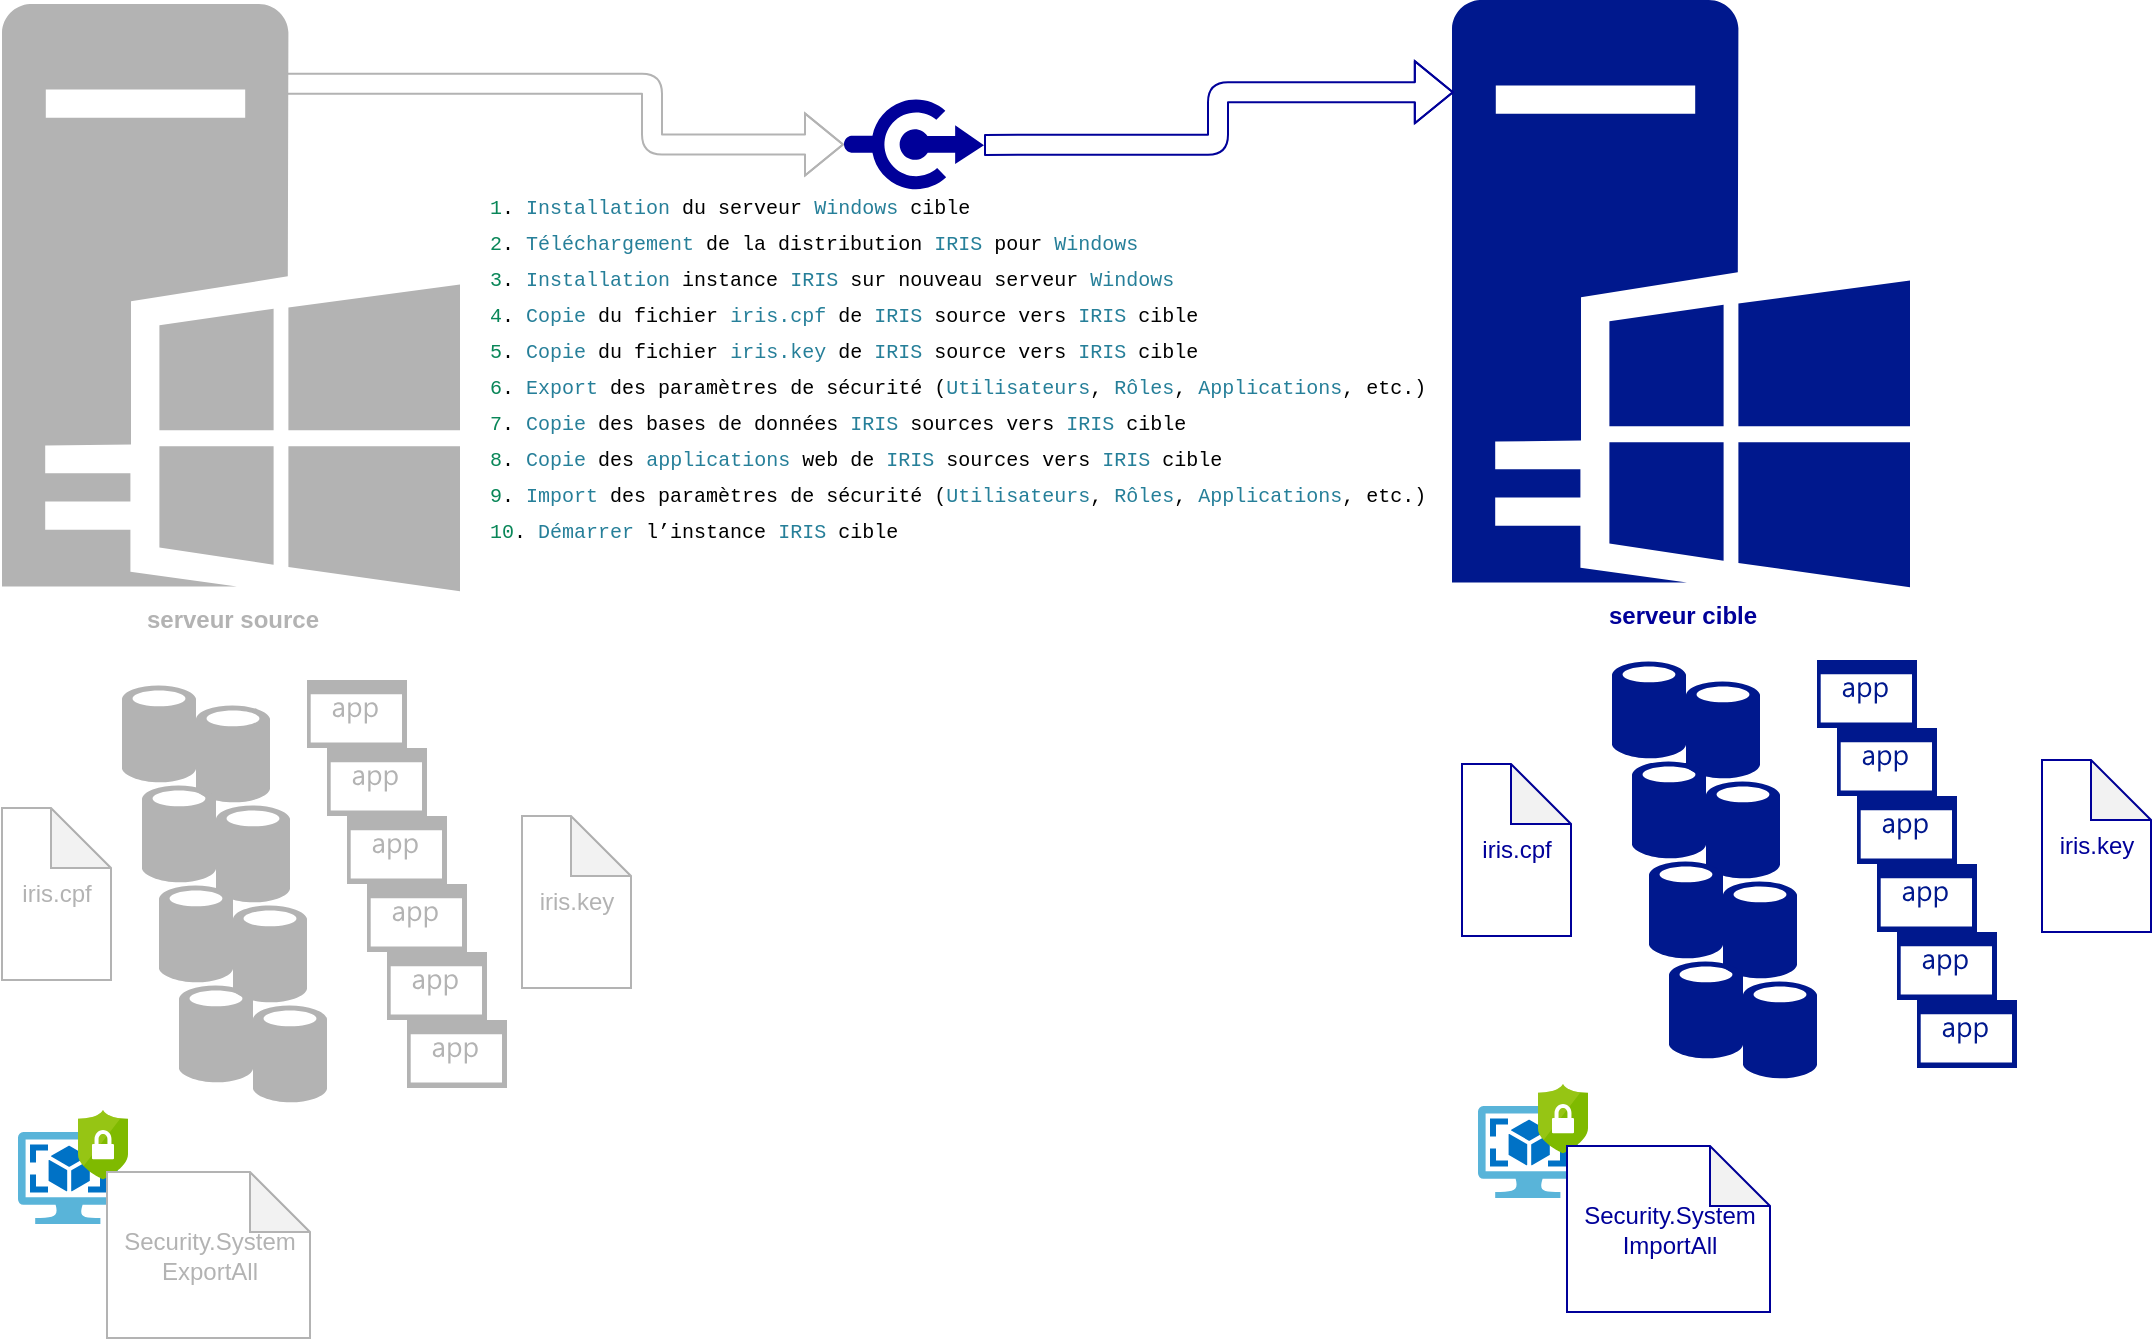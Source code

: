 <mxfile version="21.1.8" type="github">
  <diagram name="Page-1" id="I7xTnPxRHZJP-MAULyoQ">
    <mxGraphModel dx="1191" dy="738" grid="0" gridSize="10" guides="1" tooltips="1" connect="1" arrows="1" fold="1" page="1" pageScale="1" pageWidth="1169" pageHeight="827" math="0" shadow="0">
      <root>
        <mxCell id="0" />
        <mxCell id="1" parent="0" />
        <mxCell id="NS_PCVdNuBJ5CIJFDRs9-49" style="edgeStyle=orthogonalEdgeStyle;rounded=1;orthogonalLoop=1;jettySize=auto;html=1;shape=flexArrow;strokeColor=#B3B3B3;exitX=0.616;exitY=0.136;exitDx=0;exitDy=0;exitPerimeter=0;" parent="1" target="NS_PCVdNuBJ5CIJFDRs9-6" edge="1" source="NS_PCVdNuBJ5CIJFDRs9-2">
          <mxGeometry relative="1" as="geometry">
            <mxPoint x="239" y="161.395" as="sourcePoint" />
          </mxGeometry>
        </mxCell>
        <mxCell id="NS_PCVdNuBJ5CIJFDRs9-2" value="&lt;b&gt;&lt;font color=&quot;#b3b3b3&quot;&gt;serveur source&lt;/font&gt;&lt;/b&gt;" style="sketch=0;aspect=fixed;pointerEvents=1;shadow=0;dashed=0;html=1;strokeColor=none;labelPosition=center;verticalLabelPosition=bottom;verticalAlign=top;align=center;fillColor=#B3B3B3;shape=mxgraph.mscae.enterprise.windows_server" parent="1" vertex="1">
          <mxGeometry x="10" y="110" width="229" height="293.59" as="geometry" />
        </mxCell>
        <mxCell id="NS_PCVdNuBJ5CIJFDRs9-3" value="&lt;b&gt;&lt;font color=&quot;#000099&quot;&gt;serveur cible&lt;/font&gt;&lt;/b&gt;" style="sketch=0;aspect=fixed;pointerEvents=1;shadow=0;dashed=0;html=1;strokeColor=none;labelPosition=center;verticalLabelPosition=bottom;verticalAlign=top;align=center;fillColor=#00188D;shape=mxgraph.mscae.enterprise.windows_server" parent="1" vertex="1">
          <mxGeometry x="735" y="108" width="229" height="293.59" as="geometry" />
        </mxCell>
        <mxCell id="NS_PCVdNuBJ5CIJFDRs9-5" value="" style="sketch=0;aspect=fixed;pointerEvents=1;shadow=0;dashed=0;html=1;strokeColor=none;labelPosition=center;verticalLabelPosition=bottom;verticalAlign=top;align=center;fillColor=#00188D;shape=mxgraph.mscae.enterprise.database_generic" parent="1" vertex="1">
          <mxGeometry x="815" y="438" width="37" height="50" as="geometry" />
        </mxCell>
        <mxCell id="NS_PCVdNuBJ5CIJFDRs9-50" style="edgeStyle=orthogonalEdgeStyle;rounded=1;orthogonalLoop=1;jettySize=auto;html=1;exitX=1;exitY=0.505;exitDx=0;exitDy=0;exitPerimeter=0;entryX=0.004;entryY=0.157;entryDx=0;entryDy=0;entryPerimeter=0;shape=flexArrow;strokeColor=#000099;" parent="1" source="NS_PCVdNuBJ5CIJFDRs9-6" edge="1" target="NS_PCVdNuBJ5CIJFDRs9-3">
          <mxGeometry relative="1" as="geometry">
            <mxPoint x="713" y="160.795" as="targetPoint" />
          </mxGeometry>
        </mxCell>
        <mxCell id="NS_PCVdNuBJ5CIJFDRs9-6" value="" style="sketch=0;aspect=fixed;pointerEvents=1;shadow=0;dashed=0;html=1;strokeColor=none;labelPosition=center;verticalLabelPosition=bottom;verticalAlign=top;align=center;fillColor=#000099;shape=mxgraph.mscae.enterprise.connectors;direction=east;" parent="1" vertex="1">
          <mxGeometry x="431" y="156.4" width="70" height="47.6" as="geometry" />
        </mxCell>
        <mxCell id="NS_PCVdNuBJ5CIJFDRs9-10" value="" style="sketch=0;aspect=fixed;pointerEvents=1;shadow=0;dashed=0;html=1;strokeColor=none;labelPosition=center;verticalLabelPosition=bottom;verticalAlign=top;align=center;fillColor=#00188D;shape=mxgraph.mscae.enterprise.database_generic" parent="1" vertex="1">
          <mxGeometry x="852" y="448" width="37" height="50" as="geometry" />
        </mxCell>
        <mxCell id="NS_PCVdNuBJ5CIJFDRs9-17" value="" style="sketch=0;aspect=fixed;pointerEvents=1;shadow=0;dashed=0;html=1;strokeColor=none;labelPosition=center;verticalLabelPosition=bottom;verticalAlign=top;align=center;fillColor=#00188D;shape=mxgraph.mscae.enterprise.database_generic" parent="1" vertex="1">
          <mxGeometry x="825" y="488" width="37" height="50" as="geometry" />
        </mxCell>
        <mxCell id="NS_PCVdNuBJ5CIJFDRs9-18" value="" style="sketch=0;aspect=fixed;pointerEvents=1;shadow=0;dashed=0;html=1;strokeColor=none;labelPosition=center;verticalLabelPosition=bottom;verticalAlign=top;align=center;fillColor=#00188D;shape=mxgraph.mscae.enterprise.database_generic" parent="1" vertex="1">
          <mxGeometry x="862" y="498" width="37" height="50" as="geometry" />
        </mxCell>
        <mxCell id="NS_PCVdNuBJ5CIJFDRs9-19" value="" style="sketch=0;aspect=fixed;pointerEvents=1;shadow=0;dashed=0;html=1;strokeColor=none;labelPosition=center;verticalLabelPosition=bottom;verticalAlign=top;align=center;fillColor=#00188D;shape=mxgraph.mscae.enterprise.database_generic" parent="1" vertex="1">
          <mxGeometry x="833.5" y="538" width="37" height="50" as="geometry" />
        </mxCell>
        <mxCell id="NS_PCVdNuBJ5CIJFDRs9-20" value="" style="sketch=0;aspect=fixed;pointerEvents=1;shadow=0;dashed=0;html=1;strokeColor=none;labelPosition=center;verticalLabelPosition=bottom;verticalAlign=top;align=center;fillColor=#00188D;shape=mxgraph.mscae.enterprise.database_generic" parent="1" vertex="1">
          <mxGeometry x="870.5" y="548" width="37" height="50" as="geometry" />
        </mxCell>
        <mxCell id="NS_PCVdNuBJ5CIJFDRs9-21" value="" style="sketch=0;aspect=fixed;pointerEvents=1;shadow=0;dashed=0;html=1;strokeColor=none;labelPosition=center;verticalLabelPosition=bottom;verticalAlign=top;align=center;fillColor=#00188D;shape=mxgraph.mscae.enterprise.database_generic" parent="1" vertex="1">
          <mxGeometry x="843.5" y="588" width="37" height="50" as="geometry" />
        </mxCell>
        <mxCell id="NS_PCVdNuBJ5CIJFDRs9-22" value="" style="sketch=0;aspect=fixed;pointerEvents=1;shadow=0;dashed=0;html=1;strokeColor=none;labelPosition=center;verticalLabelPosition=bottom;verticalAlign=top;align=center;fillColor=#00188D;shape=mxgraph.mscae.enterprise.database_generic" parent="1" vertex="1">
          <mxGeometry x="880.5" y="598" width="37" height="50" as="geometry" />
        </mxCell>
        <mxCell id="NS_PCVdNuBJ5CIJFDRs9-24" value="" style="sketch=0;aspect=fixed;pointerEvents=1;shadow=0;dashed=0;html=1;strokeColor=none;labelPosition=center;verticalLabelPosition=bottom;verticalAlign=top;align=center;fillColor=#B3B3B3;shape=mxgraph.mscae.enterprise.database_generic" parent="1" vertex="1">
          <mxGeometry x="70" y="450" width="37" height="50" as="geometry" />
        </mxCell>
        <mxCell id="NS_PCVdNuBJ5CIJFDRs9-25" value="" style="sketch=0;aspect=fixed;pointerEvents=1;shadow=0;dashed=0;html=1;strokeColor=none;labelPosition=center;verticalLabelPosition=bottom;verticalAlign=top;align=center;fillColor=#B3B3B3;shape=mxgraph.mscae.enterprise.database_generic" parent="1" vertex="1">
          <mxGeometry x="107" y="460" width="37" height="50" as="geometry" />
        </mxCell>
        <mxCell id="NS_PCVdNuBJ5CIJFDRs9-26" value="" style="sketch=0;aspect=fixed;pointerEvents=1;shadow=0;dashed=0;html=1;strokeColor=none;labelPosition=center;verticalLabelPosition=bottom;verticalAlign=top;align=center;fillColor=#B3B3B3;shape=mxgraph.mscae.enterprise.database_generic" parent="1" vertex="1">
          <mxGeometry x="80" y="500" width="37" height="50" as="geometry" />
        </mxCell>
        <mxCell id="NS_PCVdNuBJ5CIJFDRs9-27" value="" style="sketch=0;aspect=fixed;pointerEvents=1;shadow=0;dashed=0;html=1;strokeColor=none;labelPosition=center;verticalLabelPosition=bottom;verticalAlign=top;align=center;fillColor=#B3B3B3;shape=mxgraph.mscae.enterprise.database_generic" parent="1" vertex="1">
          <mxGeometry x="117" y="510" width="37" height="50" as="geometry" />
        </mxCell>
        <mxCell id="NS_PCVdNuBJ5CIJFDRs9-28" value="" style="sketch=0;aspect=fixed;pointerEvents=1;shadow=0;dashed=0;html=1;strokeColor=none;labelPosition=center;verticalLabelPosition=bottom;verticalAlign=top;align=center;fillColor=#B3B3B3;shape=mxgraph.mscae.enterprise.database_generic" parent="1" vertex="1">
          <mxGeometry x="88.5" y="550" width="37" height="50" as="geometry" />
        </mxCell>
        <mxCell id="NS_PCVdNuBJ5CIJFDRs9-29" value="" style="sketch=0;aspect=fixed;pointerEvents=1;shadow=0;dashed=0;html=1;strokeColor=none;labelPosition=center;verticalLabelPosition=bottom;verticalAlign=top;align=center;fillColor=#B3B3B3;shape=mxgraph.mscae.enterprise.database_generic" parent="1" vertex="1">
          <mxGeometry x="125.5" y="560" width="37" height="50" as="geometry" />
        </mxCell>
        <mxCell id="NS_PCVdNuBJ5CIJFDRs9-30" value="" style="sketch=0;aspect=fixed;pointerEvents=1;shadow=0;dashed=0;html=1;strokeColor=none;labelPosition=center;verticalLabelPosition=bottom;verticalAlign=top;align=center;fillColor=#B3B3B3;shape=mxgraph.mscae.enterprise.database_generic" parent="1" vertex="1">
          <mxGeometry x="98.5" y="600" width="37" height="50" as="geometry" />
        </mxCell>
        <mxCell id="NS_PCVdNuBJ5CIJFDRs9-31" value="" style="sketch=0;aspect=fixed;pointerEvents=1;shadow=0;dashed=0;html=1;strokeColor=none;labelPosition=center;verticalLabelPosition=bottom;verticalAlign=top;align=center;fillColor=#B3B3B3;shape=mxgraph.mscae.enterprise.database_generic" parent="1" vertex="1">
          <mxGeometry x="135.5" y="610" width="37" height="50" as="geometry" />
        </mxCell>
        <mxCell id="NS_PCVdNuBJ5CIJFDRs9-33" value="" style="sketch=0;aspect=fixed;pointerEvents=1;shadow=0;dashed=0;html=1;strokeColor=none;labelPosition=center;verticalLabelPosition=bottom;verticalAlign=top;align=center;fillColor=#B3B3B3;shape=mxgraph.mscae.enterprise.application" parent="1" vertex="1">
          <mxGeometry x="162.5" y="448" width="50" height="34" as="geometry" />
        </mxCell>
        <mxCell id="NS_PCVdNuBJ5CIJFDRs9-34" value="" style="sketch=0;aspect=fixed;pointerEvents=1;shadow=0;dashed=0;html=1;strokeColor=none;labelPosition=center;verticalLabelPosition=bottom;verticalAlign=top;align=center;fillColor=#B3B3B3;shape=mxgraph.mscae.enterprise.application" parent="1" vertex="1">
          <mxGeometry x="172.5" y="482" width="50" height="34" as="geometry" />
        </mxCell>
        <mxCell id="NS_PCVdNuBJ5CIJFDRs9-35" value="" style="sketch=0;aspect=fixed;pointerEvents=1;shadow=0;dashed=0;html=1;strokeColor=none;labelPosition=center;verticalLabelPosition=bottom;verticalAlign=top;align=center;fillColor=#B3B3B3;shape=mxgraph.mscae.enterprise.application" parent="1" vertex="1">
          <mxGeometry x="182.5" y="516" width="50" height="34" as="geometry" />
        </mxCell>
        <mxCell id="NS_PCVdNuBJ5CIJFDRs9-37" value="" style="sketch=0;aspect=fixed;pointerEvents=1;shadow=0;dashed=0;html=1;strokeColor=none;labelPosition=center;verticalLabelPosition=bottom;verticalAlign=top;align=center;fillColor=#B3B3B3;shape=mxgraph.mscae.enterprise.application" parent="1" vertex="1">
          <mxGeometry x="192.5" y="550" width="50" height="34" as="geometry" />
        </mxCell>
        <mxCell id="NS_PCVdNuBJ5CIJFDRs9-38" value="" style="sketch=0;aspect=fixed;pointerEvents=1;shadow=0;dashed=0;html=1;strokeColor=none;labelPosition=center;verticalLabelPosition=bottom;verticalAlign=top;align=center;fillColor=#B3B3B3;shape=mxgraph.mscae.enterprise.application" parent="1" vertex="1">
          <mxGeometry x="202.5" y="584" width="50" height="34" as="geometry" />
        </mxCell>
        <mxCell id="NS_PCVdNuBJ5CIJFDRs9-39" value="" style="sketch=0;aspect=fixed;pointerEvents=1;shadow=0;dashed=0;html=1;strokeColor=none;labelPosition=center;verticalLabelPosition=bottom;verticalAlign=top;align=center;fillColor=#B3B3B3;shape=mxgraph.mscae.enterprise.application" parent="1" vertex="1">
          <mxGeometry x="212.5" y="618" width="50" height="34" as="geometry" />
        </mxCell>
        <mxCell id="NS_PCVdNuBJ5CIJFDRs9-40" value="" style="sketch=0;aspect=fixed;pointerEvents=1;shadow=0;dashed=0;html=1;strokeColor=none;labelPosition=center;verticalLabelPosition=bottom;verticalAlign=top;align=center;fillColor=#00188D;shape=mxgraph.mscae.enterprise.application" parent="1" vertex="1">
          <mxGeometry x="917.5" y="438" width="50" height="34" as="geometry" />
        </mxCell>
        <mxCell id="NS_PCVdNuBJ5CIJFDRs9-42" value="" style="sketch=0;aspect=fixed;pointerEvents=1;shadow=0;dashed=0;html=1;strokeColor=none;labelPosition=center;verticalLabelPosition=bottom;verticalAlign=top;align=center;fillColor=#00188D;shape=mxgraph.mscae.enterprise.application" parent="1" vertex="1">
          <mxGeometry x="927.5" y="472" width="50" height="34" as="geometry" />
        </mxCell>
        <mxCell id="NS_PCVdNuBJ5CIJFDRs9-43" value="" style="sketch=0;aspect=fixed;pointerEvents=1;shadow=0;dashed=0;html=1;strokeColor=none;labelPosition=center;verticalLabelPosition=bottom;verticalAlign=top;align=center;fillColor=#00188D;shape=mxgraph.mscae.enterprise.application" parent="1" vertex="1">
          <mxGeometry x="937.5" y="506" width="50" height="34" as="geometry" />
        </mxCell>
        <mxCell id="NS_PCVdNuBJ5CIJFDRs9-44" value="" style="sketch=0;aspect=fixed;pointerEvents=1;shadow=0;dashed=0;html=1;strokeColor=none;labelPosition=center;verticalLabelPosition=bottom;verticalAlign=top;align=center;fillColor=#00188D;shape=mxgraph.mscae.enterprise.application" parent="1" vertex="1">
          <mxGeometry x="947.5" y="540" width="50" height="34" as="geometry" />
        </mxCell>
        <mxCell id="NS_PCVdNuBJ5CIJFDRs9-45" value="" style="sketch=0;aspect=fixed;pointerEvents=1;shadow=0;dashed=0;html=1;strokeColor=none;labelPosition=center;verticalLabelPosition=bottom;verticalAlign=top;align=center;fillColor=#00188D;shape=mxgraph.mscae.enterprise.application" parent="1" vertex="1">
          <mxGeometry x="957.5" y="574" width="50" height="34" as="geometry" />
        </mxCell>
        <mxCell id="NS_PCVdNuBJ5CIJFDRs9-46" value="" style="sketch=0;aspect=fixed;pointerEvents=1;shadow=0;dashed=0;html=1;strokeColor=none;labelPosition=center;verticalLabelPosition=bottom;verticalAlign=top;align=center;fillColor=#00188D;shape=mxgraph.mscae.enterprise.application" parent="1" vertex="1">
          <mxGeometry x="967.5" y="608" width="50" height="34" as="geometry" />
        </mxCell>
        <mxCell id="NS_PCVdNuBJ5CIJFDRs9-47" value="&lt;font color=&quot;#b3b3b3&quot;&gt;iris.cpf&lt;/font&gt;" style="shape=note;whiteSpace=wrap;html=1;backgroundOutline=1;darkOpacity=0.05;strokeColor=#B3B3B3;" parent="1" vertex="1">
          <mxGeometry x="10" y="512" width="54.5" height="86" as="geometry" />
        </mxCell>
        <mxCell id="NS_PCVdNuBJ5CIJFDRs9-48" value="&lt;font color=&quot;#000099&quot;&gt;iris.cpf&lt;/font&gt;" style="shape=note;whiteSpace=wrap;html=1;backgroundOutline=1;darkOpacity=0.05;strokeColor=#000099;" parent="1" vertex="1">
          <mxGeometry x="740" y="490" width="54.5" height="86" as="geometry" />
        </mxCell>
        <mxCell id="NS_PCVdNuBJ5CIJFDRs9-54" value="" style="image;sketch=0;aspect=fixed;html=1;points=[];align=center;fontSize=12;image=img/lib/mscae/OS_Images_Classic.svg;fontColor=#B3B3B3;labelBorderColor=#B3B3B3;" parent="1" vertex="1">
          <mxGeometry x="18" y="674" width="50" height="46" as="geometry" />
        </mxCell>
        <mxCell id="NS_PCVdNuBJ5CIJFDRs9-55" value="" style="image;sketch=0;aspect=fixed;html=1;points=[];align=center;fontSize=12;image=img/lib/mscae/Security_Center.svg;" parent="1" vertex="1">
          <mxGeometry x="48" y="663" width="25" height="34.72" as="geometry" />
        </mxCell>
        <mxCell id="NS_PCVdNuBJ5CIJFDRs9-56" value="&lt;font color=&quot;#b3b3b3&quot;&gt;Security.System&lt;br&gt;ExportAll&lt;br&gt;&lt;/font&gt;" style="shape=note;whiteSpace=wrap;html=1;backgroundOutline=1;darkOpacity=0.05;strokeColor=#B3B3B3;" parent="1" vertex="1">
          <mxGeometry x="62.5" y="694" width="101.5" height="83" as="geometry" />
        </mxCell>
        <mxCell id="NS_PCVdNuBJ5CIJFDRs9-57" value="" style="image;sketch=0;aspect=fixed;html=1;points=[];align=center;fontSize=12;image=img/lib/mscae/OS_Images_Classic.svg;fontColor=#B3B3B3;labelBorderColor=#B3B3B3;" parent="1" vertex="1">
          <mxGeometry x="748" y="661" width="50" height="46" as="geometry" />
        </mxCell>
        <mxCell id="NS_PCVdNuBJ5CIJFDRs9-58" value="" style="image;sketch=0;aspect=fixed;html=1;points=[];align=center;fontSize=12;image=img/lib/mscae/Security_Center.svg;" parent="1" vertex="1">
          <mxGeometry x="778" y="650" width="25" height="34.72" as="geometry" />
        </mxCell>
        <mxCell id="NS_PCVdNuBJ5CIJFDRs9-59" value="&lt;font color=&quot;#000099&quot;&gt;Security.System&lt;br&gt;ImportAll&lt;/font&gt;" style="shape=note;whiteSpace=wrap;html=1;backgroundOutline=1;darkOpacity=0.05;strokeColor=#000099;" parent="1" vertex="1">
          <mxGeometry x="792.5" y="681" width="101.5" height="83" as="geometry" />
        </mxCell>
        <mxCell id="NS_PCVdNuBJ5CIJFDRs9-60" value="&lt;font color=&quot;#b3b3b3&quot;&gt;iris.key&lt;/font&gt;" style="shape=note;whiteSpace=wrap;html=1;backgroundOutline=1;darkOpacity=0.05;strokeColor=#B3B3B3;" parent="1" vertex="1">
          <mxGeometry x="270" y="516" width="54.5" height="86" as="geometry" />
        </mxCell>
        <mxCell id="NS_PCVdNuBJ5CIJFDRs9-61" value="&lt;font color=&quot;#000099&quot;&gt;iris.key&lt;/font&gt;" style="shape=note;whiteSpace=wrap;html=1;backgroundOutline=1;darkOpacity=0.05;strokeColor=#000099;" parent="1" vertex="1">
          <mxGeometry x="1030" y="488" width="54.5" height="86" as="geometry" />
        </mxCell>
        <mxCell id="BBO-3hV4wWY8fssrbt2p-1" value="&lt;div style=&quot;font-family: Menlo, Monaco, &amp;quot;Courier New&amp;quot;, monospace; line-height: 18px; font-size: 10px;&quot;&gt;&lt;div style=&quot;font-size: 10px;&quot;&gt;&lt;div style=&quot;background-color: rgb(30, 30, 30); line-height: 18px; font-size: 10px;&quot;&gt;&lt;div style=&quot;&quot;&gt;&lt;div style=&quot;background-color: rgb(255, 255, 255); line-height: 18px;&quot;&gt;&lt;div style=&quot;line-height: 18px;&quot;&gt;&lt;div&gt; &lt;font style=&quot;font-size: 10px;&quot; color=&quot;#098658&quot;&gt;1&lt;/font&gt;. &lt;span style=&quot;color: #267f99;&quot;&gt;Installation&lt;/span&gt; du serveur&amp;nbsp;&lt;font style=&quot;font-size: 10px;&quot; color=&quot;#267f99&quot;&gt;Windows&lt;/font&gt;&amp;nbsp;cible&lt;/div&gt;&lt;div&gt; &lt;span style=&quot;color: #098658;&quot;&gt;2&lt;/span&gt;. &lt;span style=&quot;color: #267f99;&quot;&gt;Téléchargement&lt;/span&gt; de la distribution &lt;span style=&quot;color: #267f99;&quot;&gt;IRIS&lt;/span&gt; pour &lt;span style=&quot;color: #267f99;&quot;&gt;Windows&lt;/span&gt;&lt;/div&gt;&lt;div&gt; &lt;span style=&quot;color: #098658;&quot;&gt;3&lt;/span&gt;. &lt;span style=&quot;color: #267f99;&quot;&gt;Installation&lt;/span&gt; instance &lt;span style=&quot;color: #267f99;&quot;&gt;IRIS&lt;/span&gt; sur nouveau serveur &lt;span style=&quot;color: #267f99;&quot;&gt;Windows&lt;/span&gt;&lt;/div&gt;&lt;div&gt; &lt;span style=&quot;color: #098658;&quot;&gt;4&lt;/span&gt;. &lt;span style=&quot;color: #267f99;&quot;&gt;Copie&lt;/span&gt; du fichier &lt;font color=&quot;#267f99&quot;&gt;iris.cpf&lt;/font&gt; de &lt;span style=&quot;color: #267f99;&quot;&gt;IRIS&lt;/span&gt; source vers &lt;span style=&quot;color: #267f99;&quot;&gt;IRIS&lt;/span&gt; cible&lt;/div&gt;&lt;div&gt; &lt;span style=&quot;color: #098658;&quot;&gt;5&lt;/span&gt;. &lt;span style=&quot;color: #267f99;&quot;&gt;Copie&lt;/span&gt; du fichier &lt;font color=&quot;#267f99&quot;&gt;iris.key&lt;/font&gt; de &lt;span style=&quot;color: #267f99;&quot;&gt;IRIS&lt;/span&gt; source vers &lt;span style=&quot;color: #267f99;&quot;&gt;IRIS&lt;/span&gt; cible&lt;/div&gt;&lt;div&gt; &lt;span style=&quot;color: #098658;&quot;&gt;6&lt;/span&gt;. &lt;span style=&quot;color: #267f99;&quot;&gt;Export&lt;/span&gt; des paramètres de sécurité (&lt;span style=&quot;color: #267f99;&quot;&gt;Utilisateurs&lt;/span&gt;, &lt;span style=&quot;color: #267f99;&quot;&gt;Rôles&lt;/span&gt;, &lt;span style=&quot;color: #267f99;&quot;&gt;Applications&lt;/span&gt;, etc.)&lt;/div&gt;&lt;div&gt; &lt;span style=&quot;color: #098658;&quot;&gt;7&lt;/span&gt;. &lt;span style=&quot;color: #267f99;&quot;&gt;Copie&lt;/span&gt; des bases de données &lt;span style=&quot;color: #267f99;&quot;&gt;IRIS&lt;/span&gt; sources vers &lt;span style=&quot;color: #267f99;&quot;&gt;IRIS&lt;/span&gt; cible&lt;/div&gt;&lt;div&gt; &lt;span style=&quot;color: #098658;&quot;&gt;8&lt;/span&gt;. &lt;span style=&quot;color: #267f99;&quot;&gt;Copie&lt;/span&gt; des &lt;font color=&quot;#267f99&quot;&gt;applications&lt;/font&gt; web de &lt;span style=&quot;color: #267f99;&quot;&gt;IRIS&lt;/span&gt; sources vers &lt;span style=&quot;color: #267f99;&quot;&gt;IRIS&lt;/span&gt; cible&lt;/div&gt;&lt;div&gt; &lt;span style=&quot;color: #098658;&quot;&gt;9&lt;/span&gt;. &lt;span style=&quot;color: #267f99;&quot;&gt;Import&lt;/span&gt; des paramètres de sécurité (&lt;span style=&quot;color: #267f99;&quot;&gt;Utilisateurs&lt;/span&gt;, &lt;span style=&quot;color: #267f99;&quot;&gt;Rôles&lt;/span&gt;, &lt;span style=&quot;color: #267f99;&quot;&gt;Applications&lt;/span&gt;, etc.)&lt;/div&gt;&lt;div&gt;&lt;span style=&quot;color: #098658;&quot;&gt;10&lt;/span&gt;. &lt;span style=&quot;color: #267f99;&quot;&gt;Démarrer&lt;/span&gt; l’instance &lt;span style=&quot;color: #267f99;&quot;&gt;IRIS&lt;/span&gt; cible&lt;/div&gt;&lt;/div&gt;&lt;/div&gt;&lt;/div&gt;&lt;/div&gt;&lt;/div&gt;&lt;/div&gt;" style="text;html=1;align=left;verticalAlign=middle;resizable=0;points=[];autosize=1;strokeColor=none;fillColor=none;labelBackgroundColor=#000000;labelBorderColor=none;fontSize=10;" vertex="1" parent="1">
          <mxGeometry x="252" y="197" width="488" height="192" as="geometry" />
        </mxCell>
      </root>
    </mxGraphModel>
  </diagram>
</mxfile>
